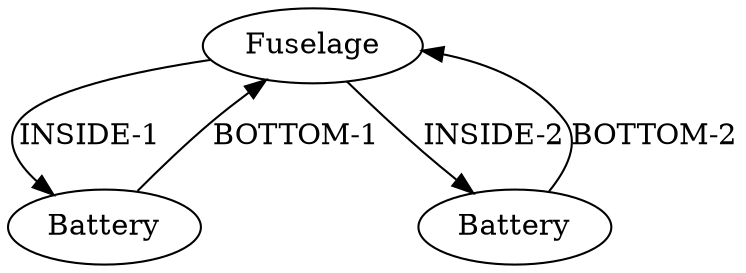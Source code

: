 /* Created by igraph 0.10.2 */
digraph {
  0 [
    instance=Fuselage_instance_1
    label=Fuselage
  ];
  1 [
    instance=Battery_instance_1
    label=Battery
  ];
  2 [
    instance=Battery_instance_2
    label=Battery
  ];

  0 -> 1 [
    label="INSIDE-1"
  ];
  0 -> 2 [
    label="INSIDE-2"
  ];
  1 -> 0 [
    label="BOTTOM-1"
  ];
  2 -> 0 [
    label="BOTTOM-2"
  ];
}
